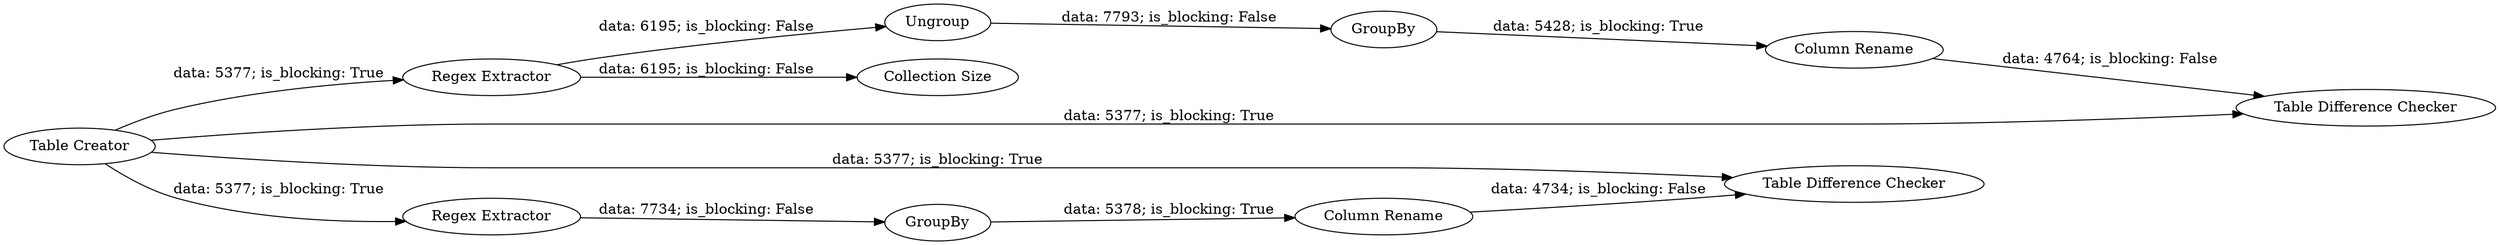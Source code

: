 digraph {
	"-6839593941994106785_137" [label=GroupBy]
	"-6839593941994106785_130" [label="Regex Extractor"]
	"-6839593941994106785_129" [label="Table Creator"]
	"-6839593941994106785_134" [label=GroupBy]
	"-6839593941994106785_131" [label="Collection Size"]
	"-6839593941994106785_133" [label=Ungroup]
	"-6839593941994106785_136" [label="Column Rename"]
	"-6839593941994106785_132" [label="Regex Extractor"]
	"-6839593941994106785_138" [label="Column Rename"]
	"-6839593941994106785_139" [label="Table Difference Checker"]
	"-6839593941994106785_135" [label="Table Difference Checker"]
	"-6839593941994106785_129" -> "-6839593941994106785_130" [label="data: 5377; is_blocking: True"]
	"-6839593941994106785_130" -> "-6839593941994106785_133" [label="data: 6195; is_blocking: False"]
	"-6839593941994106785_132" -> "-6839593941994106785_134" [label="data: 7734; is_blocking: False"]
	"-6839593941994106785_136" -> "-6839593941994106785_135" [label="data: 4734; is_blocking: False"]
	"-6839593941994106785_130" -> "-6839593941994106785_131" [label="data: 6195; is_blocking: False"]
	"-6839593941994106785_129" -> "-6839593941994106785_135" [label="data: 5377; is_blocking: True"]
	"-6839593941994106785_129" -> "-6839593941994106785_132" [label="data: 5377; is_blocking: True"]
	"-6839593941994106785_137" -> "-6839593941994106785_138" [label="data: 5428; is_blocking: True"]
	"-6839593941994106785_129" -> "-6839593941994106785_139" [label="data: 5377; is_blocking: True"]
	"-6839593941994106785_138" -> "-6839593941994106785_139" [label="data: 4764; is_blocking: False"]
	"-6839593941994106785_134" -> "-6839593941994106785_136" [label="data: 5378; is_blocking: True"]
	"-6839593941994106785_133" -> "-6839593941994106785_137" [label="data: 7793; is_blocking: False"]
	rankdir=LR
}
